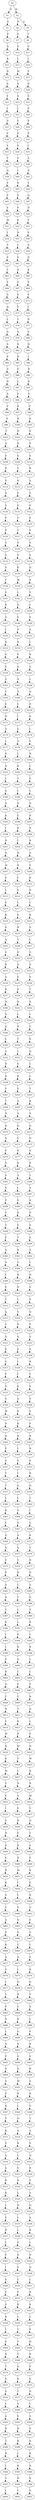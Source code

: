 strict digraph  {
	S0 -> S1 [ label = D ];
	S0 -> S2 [ label = M ];
	S1 -> S3 [ label = S ];
	S2 -> S4 [ label = D ];
	S2 -> S5 [ label = A ];
	S3 -> S6 [ label = P ];
	S4 -> S7 [ label = S ];
	S5 -> S8 [ label = T ];
	S6 -> S9 [ label = S ];
	S7 -> S10 [ label = E ];
	S8 -> S11 [ label = S ];
	S9 -> S12 [ label = K ];
	S10 -> S13 [ label = L ];
	S11 -> S14 [ label = L ];
	S12 -> S15 [ label = D ];
	S13 -> S16 [ label = M ];
	S14 -> S17 [ label = F ];
	S15 -> S18 [ label = S ];
	S16 -> S19 [ label = H ];
	S17 -> S20 [ label = D ];
	S18 -> S21 [ label = F ];
	S19 -> S22 [ label = S ];
	S20 -> S23 [ label = E ];
	S21 -> S24 [ label = I ];
	S22 -> S25 [ label = I ];
	S23 -> S26 [ label = P ];
	S24 -> S27 [ label = G ];
	S25 -> S28 [ label = V ];
	S26 -> S29 [ label = P ];
	S27 -> S30 [ label = S ];
	S28 -> S31 [ label = G ];
	S29 -> S32 [ label = S ];
	S30 -> S33 [ label = Y ];
	S31 -> S34 [ label = S ];
	S32 -> S35 [ label = I ];
	S33 -> S36 [ label = Y ];
	S34 -> S37 [ label = Y ];
	S35 -> S38 [ label = A ];
	S36 -> S39 [ label = Q ];
	S37 -> S40 [ label = I ];
	S38 -> S41 [ label = S ];
	S39 -> S42 [ label = P ];
	S40 -> S43 [ label = K ];
	S41 -> S44 [ label = Y ];
	S42 -> S45 [ label = P ];
	S43 -> S46 [ label = P ];
	S44 -> S47 [ label = Q ];
	S45 -> S48 [ label = V ];
	S46 -> S49 [ label = P ];
	S47 -> S50 [ label = D ];
	S48 -> S51 [ label = M ];
	S49 -> S52 [ label = E ];
	S50 -> S53 [ label = Y ];
	S51 -> S54 [ label = I ];
	S52 -> S55 [ label = R ];
	S53 -> S56 [ label = P ];
	S54 -> S57 [ label = T ];
	S55 -> S58 [ label = I ];
	S56 -> S59 [ label = A ];
	S57 -> S60 [ label = P ];
	S58 -> S61 [ label = F ];
	S59 -> S62 [ label = N ];
	S60 -> S63 [ label = T ];
	S61 -> S64 [ label = A ];
	S62 -> S65 [ label = K ];
	S63 -> S66 [ label = P ];
	S64 -> S67 [ label = P ];
	S65 -> S68 [ label = P ];
	S66 -> S69 [ label = G ];
	S67 -> S70 [ label = S ];
	S68 -> S71 [ label = F ];
	S69 -> S72 [ label = H ];
	S70 -> S73 [ label = F ];
	S71 -> S74 [ label = I ];
	S72 -> S75 [ label = L ];
	S73 -> S76 [ label = T ];
	S74 -> S77 [ label = N ];
	S75 -> S78 [ label = G ];
	S76 -> S79 [ label = Q ];
	S77 -> S80 [ label = S ];
	S78 -> S81 [ label = S ];
	S79 -> S82 [ label = N ];
	S80 -> S83 [ label = N ];
	S81 -> S84 [ label = P ];
	S82 -> S85 [ label = D ];
	S83 -> S86 [ label = I ];
	S84 -> S87 [ label = A ];
	S85 -> S88 [ label = E ];
	S86 -> S89 [ label = R ];
	S87 -> S90 [ label = N ];
	S88 -> S91 [ label = L ];
	S89 -> S92 [ label = R ];
	S90 -> S93 [ label = A ];
	S91 -> S94 [ label = P ];
	S92 -> S95 [ label = S ];
	S93 -> S96 [ label = F ];
	S94 -> S97 [ label = R ];
	S95 -> S98 [ label = P ];
	S96 -> S99 [ label = S ];
	S97 -> S100 [ label = N ];
	S98 -> S101 [ label = N ];
	S99 -> S102 [ label = T ];
	S100 -> S103 [ label = H ];
	S101 -> S104 [ label = K ];
	S102 -> S105 [ label = Q ];
	S103 -> S106 [ label = H ];
	S104 -> S107 [ label = P ];
	S105 -> S108 [ label = P ];
	S106 -> S109 [ label = S ];
	S107 -> S110 [ label = V ];
	S108 -> S111 [ label = P ];
	S109 -> S112 [ label = V ];
	S110 -> S113 [ label = K ];
	S111 -> S114 [ label = P ];
	S112 -> S115 [ label = N ];
	S113 -> S116 [ label = A ];
	S114 -> S117 [ label = S ];
	S115 -> S118 [ label = F ];
	S116 -> S119 [ label = Y ];
	S117 -> S120 [ label = S ];
	S118 -> S121 [ label = E ];
	S119 -> S122 [ label = P ];
	S120 -> S123 [ label = P ];
	S121 -> S124 [ label = V ];
	S122 -> S125 [ label = E ];
	S123 -> S126 [ label = P ];
	S124 -> S127 [ label = T ];
	S125 -> S128 [ label = S ];
	S126 -> S129 [ label = A ];
	S127 -> S130 [ label = S ];
	S128 -> S131 [ label = S ];
	S129 -> S132 [ label = S ];
	S130 -> S133 [ label = P ];
	S131 -> S134 [ label = S ];
	S132 -> S135 [ label = S ];
	S133 -> S136 [ label = K ];
	S134 -> S137 [ label = Q ];
	S135 -> S138 [ label = T ];
	S136 -> S139 [ label = M ];
	S137 -> S140 [ label = A ];
	S138 -> S141 [ label = S ];
	S139 -> S142 [ label = L ];
	S140 -> S143 [ label = V ];
	S141 -> S144 [ label = K ];
	S142 -> S145 [ label = Q ];
	S143 -> S146 [ label = L ];
	S144 -> S147 [ label = G ];
	S145 -> S148 [ label = S ];
	S146 -> S149 [ label = S ];
	S147 -> S150 [ label = I ];
	S148 -> S151 [ label = P ];
	S149 -> S152 [ label = A ];
	S150 -> S153 [ label = D ];
	S151 -> S154 [ label = N ];
	S152 -> S155 [ label = L ];
	S153 -> S156 [ label = G ];
	S154 -> S157 [ label = S ];
	S155 -> S158 [ label = K ];
	S156 -> S159 [ label = T ];
	S157 -> S160 [ label = Q ];
	S158 -> S161 [ label = G ];
	S159 -> S162 [ label = A ];
	S160 -> S163 [ label = A ];
	S161 -> S164 [ label = L ];
	S162 -> S165 [ label = F ];
	S163 -> S166 [ label = A ];
	S164 -> S167 [ label = Q ];
	S165 -> S168 [ label = V ];
	S166 -> S169 [ label = L ];
	S167 -> S170 [ label = D ];
	S168 -> S171 [ label = N ];
	S169 -> S172 [ label = I ];
	S170 -> S173 [ label = K ];
	S171 -> S174 [ label = A ];
	S172 -> S175 [ label = L ];
	S173 -> S176 [ label = I ];
	S174 -> S177 [ label = L ];
	S175 -> S178 [ label = A ];
	S176 -> S179 [ label = Y ];
	S177 -> S180 [ label = K ];
	S178 -> S181 [ label = L ];
	S179 -> S182 [ label = N ];
	S180 -> S183 [ label = N ];
	S181 -> S184 [ label = K ];
	S182 -> S185 [ label = L ];
	S183 -> S186 [ label = L ];
	S184 -> S187 [ label = T ];
	S185 -> S188 [ label = E ];
	S186 -> S189 [ label = Q ];
	S187 -> S190 [ label = L ];
	S188 -> S191 [ label = L ];
	S189 -> S192 [ label = Q ];
	S190 -> S193 [ label = Q ];
	S191 -> S194 [ label = D ];
	S192 -> S195 [ label = K ];
	S193 -> S196 [ label = E ];
	S194 -> S197 [ label = R ];
	S195 -> S198 [ label = I ];
	S196 -> S199 [ label = K ];
	S197 -> S200 [ label = S ];
	S198 -> S201 [ label = D ];
	S199 -> S202 [ label = I ];
	S200 -> S203 [ label = K ];
	S201 -> S204 [ label = Q ];
	S202 -> S205 [ label = H ];
	S203 -> S206 [ label = A ];
	S204 -> S207 [ label = M ];
	S205 -> S208 [ label = R ];
	S206 -> S209 [ label = E ];
	S207 -> S210 [ label = E ];
	S208 -> S211 [ label = L ];
	S209 -> S212 [ label = K ];
	S210 -> S213 [ label = L ];
	S211 -> S214 [ label = E ];
	S212 -> S215 [ label = N ];
	S213 -> S216 [ label = E ];
	S214 -> S217 [ label = L ];
	S215 -> S218 [ label = L ];
	S216 -> S219 [ label = K ];
	S217 -> S220 [ label = E ];
	S218 -> S221 [ label = K ];
	S219 -> S222 [ label = K ];
	S220 -> S223 [ label = R ];
	S221 -> S224 [ label = S ];
	S222 -> S225 [ label = Q ];
	S223 -> S226 [ label = T ];
	S224 -> S227 [ label = L ];
	S225 -> S228 [ label = A ];
	S226 -> S229 [ label = Q ];
	S227 -> S230 [ label = A ];
	S228 -> S231 [ label = K ];
	S229 -> S232 [ label = A ];
	S230 -> S233 [ label = A ];
	S231 -> S234 [ label = A ];
	S232 -> S235 [ label = E ];
	S233 -> S236 [ label = E ];
	S234 -> S237 [ label = K ];
	S235 -> S238 [ label = D ];
	S236 -> S239 [ label = T ];
	S237 -> S240 [ label = N ];
	S238 -> S241 [ label = N ];
	S239 -> S242 [ label = S ];
	S240 -> S243 [ label = Q ];
	S241 -> S244 [ label = L ];
	S242 -> S245 [ label = L ];
	S243 -> S246 [ label = Q ];
	S244 -> S247 [ label = N ];
	S245 -> S248 [ label = Y ];
	S246 -> S249 [ label = L ];
	S247 -> S250 [ label = T ];
	S248 -> S251 [ label = K ];
	S249 -> S252 [ label = S ];
	S250 -> S253 [ label = L ];
	S251 -> S254 [ label = D ];
	S252 -> S255 [ label = H ];
	S253 -> S256 [ label = S ];
	S254 -> S257 [ label = L ];
	S255 -> S258 [ label = R ];
	S256 -> S259 [ label = R ];
	S257 -> S260 [ label = L ];
	S258 -> S261 [ label = V ];
	S259 -> S262 [ label = E ];
	S260 -> S263 [ label = T ];
	S261 -> S264 [ label = T ];
	S262 -> S265 [ label = A ];
	S263 -> S266 [ label = K ];
	S264 -> S267 [ label = N ];
	S265 -> S268 [ label = A ];
	S266 -> S269 [ label = S ];
	S267 -> S270 [ label = H ];
	S268 -> S271 [ label = Q ];
	S269 -> S272 [ label = Q ];
	S270 -> S273 [ label = Q ];
	S271 -> S274 [ label = Y ];
	S272 -> S275 [ label = N ];
	S273 -> S276 [ label = P ];
	S274 -> S277 [ label = K ];
	S275 -> S278 [ label = S ];
	S276 -> S279 [ label = V ];
	S277 -> S280 [ label = K ];
	S278 -> S281 [ label = P ];
	S279 -> S282 [ label = S ];
	S280 -> S283 [ label = A ];
	S281 -> S284 [ label = T ];
	S282 -> S285 [ label = S ];
	S283 -> S286 [ label = L ];
	S284 -> S287 [ label = A ];
	S285 -> S288 [ label = P ];
	S286 -> S289 [ label = E ];
	S287 -> S290 [ label = K ];
	S288 -> S291 [ label = Y ];
	S289 -> S292 [ label = D ];
	S290 -> S293 [ label = P ];
	S291 -> S294 [ label = V ];
	S292 -> S295 [ label = E ];
	S293 -> S296 [ label = A ];
	S294 -> S297 [ label = E ];
	S295 -> S298 [ label = T ];
	S296 -> S299 [ label = E ];
	S297 -> S300 [ label = A ];
	S298 -> S301 [ label = N ];
	S299 -> S302 [ label = A ];
	S300 -> S303 [ label = A ];
	S301 -> S304 [ label = E ];
	S302 -> S305 [ label = L ];
	S303 -> S306 [ label = L ];
	S304 -> S307 [ label = R ];
	S305 -> S308 [ label = H ];
	S306 -> S309 [ label = P ];
	S307 -> S310 [ label = N ];
	S308 -> S311 [ label = S ];
	S309 -> S312 [ label = T ];
	S310 -> S313 [ label = L ];
	S311 -> S314 [ label = P ];
	S312 -> S315 [ label = A ];
	S313 -> S316 [ label = V ];
	S314 -> S317 [ label = Q ];
	S315 -> S318 [ label = G ];
	S316 -> S319 [ label = H ];
	S317 -> S320 [ label = P ];
	S318 -> S321 [ label = Q ];
	S319 -> S322 [ label = Q ];
	S320 -> S323 [ label = G ];
	S321 -> S324 [ label = P ];
	S322 -> S325 [ label = E ];
	S323 -> S326 [ label = S ];
	S324 -> S327 [ label = G ];
	S325 -> S328 [ label = L ];
	S326 -> S329 [ label = R ];
	S327 -> S330 [ label = P ];
	S328 -> S331 [ label = I ];
	S329 -> S332 [ label = Y ];
	S330 -> S333 [ label = D ];
	S331 -> S334 [ label = K ];
	S332 -> S335 [ label = S ];
	S333 -> S336 [ label = G ];
	S334 -> S337 [ label = Q ];
	S335 -> S338 [ label = P ];
	S336 -> S339 [ label = W ];
	S337 -> S340 [ label = K ];
	S338 -> S341 [ label = S ];
	S339 -> S342 [ label = N ];
	S340 -> S343 [ label = K ];
	S341 -> S344 [ label = P ];
	S342 -> S345 [ label = Q ];
	S343 -> S346 [ label = D ];
	S344 -> S347 [ label = N ];
	S345 -> S348 [ label = E ];
	S346 -> S349 [ label = I ];
	S347 -> S350 [ label = R ];
	S348 -> S351 [ label = E ];
	S349 -> S352 [ label = S ];
	S350 -> S353 [ label = E ];
	S351 -> S354 [ label = Y ];
	S352 -> S355 [ label = I ];
	S353 -> S356 [ label = R ];
	S354 -> S357 [ label = T ];
	S355 -> S358 [ label = Q ];
	S356 -> S359 [ label = N ];
	S357 -> S360 [ label = L ];
	S358 -> S361 [ label = L ];
	S359 -> S362 [ label = T ];
	S360 -> S363 [ label = K ];
	S361 -> S364 [ label = S ];
	S362 -> S365 [ label = I ];
	S363 -> S366 [ label = L ];
	S364 -> S367 [ label = S ];
	S365 -> S368 [ label = G ];
	S366 -> S369 [ label = Q ];
	S367 -> S370 [ label = A ];
	S368 -> S371 [ label = K ];
	S369 -> S372 [ label = S ];
	S370 -> S373 [ label = Q ];
	S371 -> S374 [ label = T ];
	S372 -> S375 [ label = V ];
	S373 -> S376 [ label = T ];
	S374 -> S377 [ label = R ];
	S375 -> S378 [ label = E ];
	S376 -> S379 [ label = R ];
	S377 -> S380 [ label = N ];
	S378 -> S381 [ label = A ];
	S379 -> S382 [ label = C ];
	S380 -> S383 [ label = A ];
	S381 -> S384 [ label = Q ];
	S382 -> S385 [ label = T ];
	S383 -> S386 [ label = D ];
	S384 -> S387 [ label = C ];
	S385 -> S388 [ label = L ];
	S386 -> S389 [ label = T ];
	S387 -> S390 [ label = K ];
	S388 -> S391 [ label = L ];
	S389 -> S392 [ label = R ];
	S390 -> S393 [ label = I ];
	S391 -> S394 [ label = E ];
	S392 -> S395 [ label = C ];
	S393 -> S396 [ label = L ];
	S394 -> S397 [ label = K ];
	S395 -> S398 [ label = R ];
	S396 -> S399 [ label = E ];
	S397 -> S400 [ label = Q ];
	S398 -> S401 [ label = L ];
	S399 -> S402 [ label = K ];
	S400 -> S403 [ label = L ];
	S401 -> S404 [ label = L ];
	S402 -> S405 [ label = Q ];
	S403 -> S406 [ label = E ];
	S404 -> S407 [ label = E ];
	S405 -> S408 [ label = F ];
	S406 -> S409 [ label = Y ];
	S407 -> S410 [ label = R ];
	S408 -> S411 [ label = N ];
	S409 -> S412 [ label = T ];
	S410 -> S413 [ label = Q ];
	S411 -> S414 [ label = Y ];
	S412 -> S415 [ label = K ];
	S413 -> S416 [ label = L ];
	S414 -> S417 [ label = M ];
	S415 -> S418 [ label = R ];
	S416 -> S419 [ label = E ];
	S417 -> S420 [ label = R ];
	S418 -> S421 [ label = M ];
	S419 -> S422 [ label = N ];
	S420 -> S423 [ label = K ];
	S421 -> S424 [ label = V ];
	S422 -> S425 [ label = M ];
	S423 -> S426 [ label = M ];
	S424 -> S427 [ label = L ];
	S425 -> S428 [ label = R ];
	S426 -> S429 [ label = V ];
	S427 -> S430 [ label = N ];
	S428 -> S431 [ label = R ];
	S429 -> S432 [ label = E ];
	S430 -> S433 [ label = V ];
	S431 -> S434 [ label = M ];
	S432 -> S435 [ label = I ];
	S433 -> S436 [ label = E ];
	S434 -> S437 [ label = V ];
	S435 -> S438 [ label = G ];
	S436 -> S439 [ label = R ];
	S437 -> S440 [ label = Q ];
	S438 -> S441 [ label = N ];
	S439 -> S442 [ label = E ];
	S440 -> S443 [ label = C ];
	S441 -> S444 [ label = K ];
	S442 -> S445 [ label = K ];
	S443 -> S446 [ label = A ];
	S444 -> S447 [ label = E ];
	S445 -> S448 [ label = N ];
	S446 -> S449 [ label = E ];
	S447 -> S450 [ label = R ];
	S448 -> S451 [ label = M ];
	S449 -> S452 [ label = R ];
	S450 -> S453 [ label = K ];
	S451 -> S454 [ label = I ];
	S452 -> S455 [ label = E ];
	S453 -> S456 [ label = A ];
	S454 -> S457 [ label = L ];
	S455 -> S458 [ label = R ];
	S456 -> S459 [ label = V ];
	S457 -> S460 [ label = E ];
	S458 -> S461 [ label = G ];
	S459 -> S462 [ label = A ];
	S460 -> S463 [ label = Q ];
	S461 -> S464 [ label = E ];
	S462 -> S465 [ label = E ];
	S463 -> S466 [ label = Q ];
	S464 -> S467 [ label = A ];
	S465 -> S468 [ label = K ];
	S466 -> S469 [ label = T ];
	S467 -> S470 [ label = L ];
	S468 -> S471 [ label = Q ];
	S469 -> S472 [ label = Q ];
	S470 -> S473 [ label = E ];
	S471 -> S474 [ label = S ];
	S472 -> S475 [ label = L ];
	S473 -> S476 [ label = R ];
	S474 -> S477 [ label = L ];
	S475 -> S478 [ label = Q ];
	S476 -> S479 [ label = Q ];
	S477 -> S480 [ label = L ];
	S478 -> S481 [ label = R ];
	S479 -> S482 [ label = V ];
	S480 -> S483 [ label = P ];
	S481 -> S484 [ label = E ];
	S482 -> S485 [ label = A ];
	S483 -> S486 [ label = N ];
	S484 -> S487 [ label = K ];
	S485 -> S488 [ label = L ];
	S486 -> S489 [ label = L ];
	S487 -> S490 [ label = E ];
	S488 -> S491 [ label = E ];
	S489 -> S492 [ label = Q ];
	S490 -> S493 [ label = Q ];
	S491 -> S494 [ label = R ];
	S492 -> S495 [ label = P ];
	S493 -> S496 [ label = D ];
	S494 -> S497 [ label = E ];
	S495 -> S498 [ label = S ];
	S496 -> S499 [ label = Q ];
	S497 -> S500 [ label = R ];
	S498 -> S501 [ label = S ];
	S499 -> S502 [ label = M ];
	S500 -> S503 [ label = G ];
	S501 -> S504 [ label = S ];
	S502 -> S505 [ label = K ];
	S503 -> S506 [ label = R ];
	S504 -> S507 [ label = D ];
	S505 -> S508 [ label = L ];
	S506 -> S509 [ label = V ];
	S507 -> S510 [ label = V ];
	S508 -> S511 [ label = Q ];
	S509 -> S512 [ label = T ];
	S510 -> S513 [ label = K ];
	S511 -> S514 [ label = A ];
	S512 -> S515 [ label = A ];
	S513 -> S516 [ label = S ];
	S514 -> S517 [ label = K ];
	S515 -> S518 [ label = E ];
	S516 -> S519 [ label = Q ];
	S517 -> S520 [ label = L ];
	S518 -> S521 [ label = N ];
	S519 -> S522 [ label = G ];
	S520 -> S523 [ label = E ];
	S521 -> S524 [ label = R ];
	S522 -> S525 [ label = K ];
	S523 -> S526 [ label = K ];
	S524 -> S527 [ label = E ];
	S525 -> S528 [ label = K ];
	S526 -> S529 [ label = L ];
	S527 -> S530 [ label = A ];
	S528 -> S531 [ label = L ];
	S529 -> S532 [ label = D ];
	S530 -> S533 [ label = Q ];
	S531 -> S534 [ label = E ];
	S532 -> S535 [ label = L ];
	S533 -> S536 [ label = A ];
	S534 -> S537 [ label = R ];
	S535 -> S538 [ label = L ];
	S536 -> S539 [ label = K ];
	S537 -> S540 [ label = L ];
	S538 -> S541 [ label = E ];
	S539 -> S542 [ label = L ];
	S540 -> S543 [ label = E ];
	S541 -> S544 [ label = K ];
	S542 -> S545 [ label = D ];
	S543 -> S546 [ label = I ];
	S544 -> S547 [ label = E ];
	S545 -> S548 [ label = Q ];
	S546 -> S549 [ label = E ];
	S547 -> S550 [ label = C ];
	S548 -> S551 [ label = L ];
	S549 -> S552 [ label = Y ];
	S550 -> S553 [ label = F ];
	S551 -> S554 [ label = K ];
	S552 -> S555 [ label = S ];
	S553 -> S556 [ label = K ];
	S554 -> S557 [ label = K ];
	S555 -> S558 [ label = K ];
	S556 -> S559 [ label = L ];
	S557 -> S560 [ label = L ];
	S558 -> S561 [ label = L ];
	S559 -> S562 [ label = T ];
	S560 -> S563 [ label = E ];
	S561 -> S564 [ label = S ];
	S562 -> S565 [ label = T ];
	S563 -> S566 [ label = H ];
	S564 -> S567 [ label = R ];
	S565 -> S568 [ label = T ];
	S566 -> S569 [ label = R ];
	S567 -> S570 [ label = T ];
	S568 -> S571 [ label = Q ];
	S569 -> S572 [ label = F ];
	S570 -> S573 [ label = Q ];
	S571 -> S574 [ label = K ];
	S572 -> S575 [ label = E ];
	S573 -> S576 [ label = A ];
	S574 -> S577 [ label = T ];
	S575 -> S578 [ label = D ];
	S576 -> S579 [ label = L ];
	S577 -> S580 [ label = A ];
	S578 -> S581 [ label = L ];
	S579 -> S582 [ label = A ];
	S580 -> S583 [ label = E ];
	S581 -> S584 [ label = A ];
	S582 -> S585 [ label = D ];
	S583 -> S586 [ label = D ];
	S584 -> S587 [ label = S ];
	S585 -> S588 [ label = T ];
	S586 -> S589 [ label = K ];
	S587 -> S590 [ label = R ];
	S588 -> S591 [ label = K ];
	S589 -> S592 [ label = I ];
	S590 -> S593 [ label = K ];
	S591 -> S594 [ label = L ];
	S592 -> S595 [ label = K ];
	S593 -> S596 [ label = N ];
	S594 -> S597 [ label = A ];
	S595 -> S598 [ label = H ];
	S596 -> S599 [ label = K ];
	S597 -> S600 [ label = I ];
	S598 -> S601 [ label = L ];
	S599 -> S602 [ label = S ];
}
